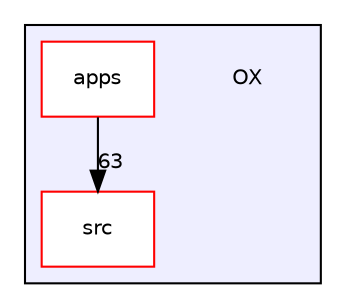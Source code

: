 digraph "F:/etc/repos/OX" {
  compound=true
  node [ fontsize="10", fontname="Helvetica"];
  edge [ labelfontsize="10", labelfontname="Helvetica"];
  subgraph clusterdir_b6a209811d0594c2245ab88f8f3a00c7 {
    graph [ bgcolor="#eeeeff", pencolor="black", label="" URL="dir_b6a209811d0594c2245ab88f8f3a00c7.html"];
    dir_b6a209811d0594c2245ab88f8f3a00c7 [shape=plaintext label="OX"];
    dir_d1ed516e4a2a04220095fb6e72ed51f4 [shape=box label="apps" color="red" fillcolor="white" style="filled" URL="dir_d1ed516e4a2a04220095fb6e72ed51f4.html"];
    dir_e47f67a30d4d4d4212d15d4ad651f8fe [shape=box label="src" color="red" fillcolor="white" style="filled" URL="dir_e47f67a30d4d4d4212d15d4ad651f8fe.html"];
  }
  dir_d1ed516e4a2a04220095fb6e72ed51f4->dir_e47f67a30d4d4d4212d15d4ad651f8fe [headlabel="63", labeldistance=1.5 headhref="dir_000001_000011.html"];
}
